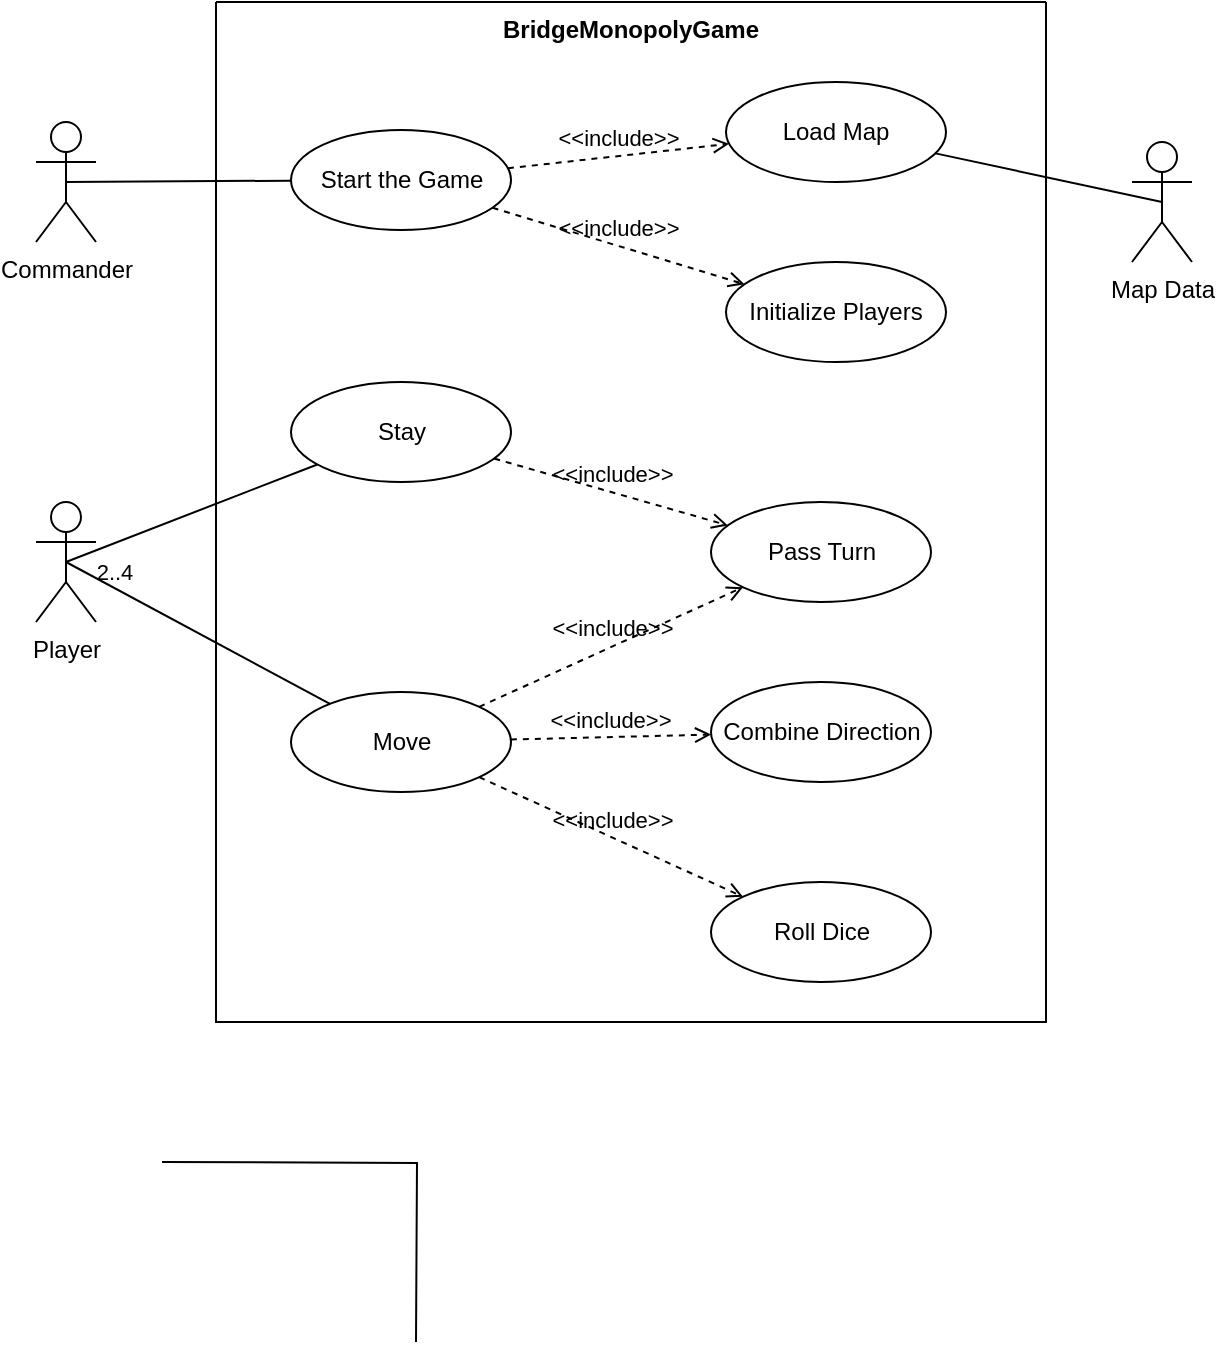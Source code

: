 <mxfile version="18.1.1" type="github" pages="2">
  <diagram id="WLTdoUCkIdi1xevVH06I" name="BridgeMonopolyGame">
    <mxGraphModel dx="697" dy="863" grid="1" gridSize="10" guides="1" tooltips="1" connect="1" arrows="1" fold="1" page="1" pageScale="1" pageWidth="850" pageHeight="1100" math="0" shadow="0">
      <root>
        <mxCell id="0" />
        <mxCell id="1" parent="0" />
        <mxCell id="pQvjBnQ6-1oKnFR016Xf-2" value="BridgeMonopolyGame" style="swimlane;startSize=0;verticalAlign=top;" parent="1" vertex="1">
          <mxGeometry x="155" y="190" width="415" height="510" as="geometry" />
        </mxCell>
        <mxCell id="Y3TsL9U6GZ3JC2LR3ddT-1" value="Start the Game" style="ellipse;whiteSpace=wrap;html=1;" parent="pQvjBnQ6-1oKnFR016Xf-2" vertex="1">
          <mxGeometry x="37.5" y="64" width="110" height="50" as="geometry" />
        </mxCell>
        <mxCell id="eE-FobYrLtEV6sO1N_ra-20" value="Move" style="ellipse;whiteSpace=wrap;html=1;" vertex="1" parent="pQvjBnQ6-1oKnFR016Xf-2">
          <mxGeometry x="37.5" y="345" width="110" height="50" as="geometry" />
        </mxCell>
        <mxCell id="eE-FobYrLtEV6sO1N_ra-21" value="Stay" style="ellipse;whiteSpace=wrap;html=1;" vertex="1" parent="pQvjBnQ6-1oKnFR016Xf-2">
          <mxGeometry x="37.5" y="190" width="110" height="50" as="geometry" />
        </mxCell>
        <mxCell id="eE-FobYrLtEV6sO1N_ra-23" value="Roll Dice" style="ellipse;whiteSpace=wrap;html=1;" vertex="1" parent="pQvjBnQ6-1oKnFR016Xf-2">
          <mxGeometry x="247.5" y="440" width="110" height="50" as="geometry" />
        </mxCell>
        <mxCell id="eE-FobYrLtEV6sO1N_ra-24" value="Combine Direction" style="ellipse;whiteSpace=wrap;html=1;" vertex="1" parent="pQvjBnQ6-1oKnFR016Xf-2">
          <mxGeometry x="247.5" y="340" width="110" height="50" as="geometry" />
        </mxCell>
        <mxCell id="eE-FobYrLtEV6sO1N_ra-25" value="Pass Turn" style="ellipse;whiteSpace=wrap;html=1;" vertex="1" parent="pQvjBnQ6-1oKnFR016Xf-2">
          <mxGeometry x="247.5" y="250" width="110" height="50" as="geometry" />
        </mxCell>
        <mxCell id="eE-FobYrLtEV6sO1N_ra-31" value="&amp;lt;&amp;lt;include&amp;gt;&amp;gt;" style="html=1;verticalAlign=bottom;labelBackgroundColor=none;endArrow=open;endFill=0;dashed=1;rounded=0;" edge="1" parent="pQvjBnQ6-1oKnFR016Xf-2" source="eE-FobYrLtEV6sO1N_ra-21" target="eE-FobYrLtEV6sO1N_ra-25">
          <mxGeometry width="160" relative="1" as="geometry">
            <mxPoint x="157.5" y="255" as="sourcePoint" />
            <mxPoint x="257.5" y="255" as="targetPoint" />
          </mxGeometry>
        </mxCell>
        <mxCell id="eE-FobYrLtEV6sO1N_ra-32" value="&amp;lt;&amp;lt;include&amp;gt;&amp;gt;" style="html=1;verticalAlign=bottom;labelBackgroundColor=none;endArrow=open;endFill=0;dashed=1;rounded=0;" edge="1" parent="pQvjBnQ6-1oKnFR016Xf-2" source="eE-FobYrLtEV6sO1N_ra-20" target="eE-FobYrLtEV6sO1N_ra-24">
          <mxGeometry width="160" relative="1" as="geometry">
            <mxPoint x="144.88" y="270.935" as="sourcePoint" />
            <mxPoint x="270.402" y="318.912" as="targetPoint" />
          </mxGeometry>
        </mxCell>
        <mxCell id="eE-FobYrLtEV6sO1N_ra-33" value="&amp;lt;&amp;lt;include&amp;gt;&amp;gt;" style="html=1;verticalAlign=bottom;labelBackgroundColor=none;endArrow=open;endFill=0;dashed=1;rounded=0;" edge="1" parent="pQvjBnQ6-1oKnFR016Xf-2" source="eE-FobYrLtEV6sO1N_ra-20" target="eE-FobYrLtEV6sO1N_ra-23">
          <mxGeometry width="160" relative="1" as="geometry">
            <mxPoint x="154.88" y="280.935" as="sourcePoint" />
            <mxPoint x="280.402" y="328.912" as="targetPoint" />
          </mxGeometry>
        </mxCell>
        <mxCell id="eE-FobYrLtEV6sO1N_ra-34" value="&amp;lt;&amp;lt;include&amp;gt;&amp;gt;" style="html=1;verticalAlign=bottom;labelBackgroundColor=none;endArrow=open;endFill=0;dashed=1;rounded=0;" edge="1" parent="pQvjBnQ6-1oKnFR016Xf-2" source="eE-FobYrLtEV6sO1N_ra-20" target="eE-FobYrLtEV6sO1N_ra-25">
          <mxGeometry width="160" relative="1" as="geometry">
            <mxPoint x="164.88" y="290.935" as="sourcePoint" />
            <mxPoint x="290.402" y="338.912" as="targetPoint" />
          </mxGeometry>
        </mxCell>
        <mxCell id="eE-FobYrLtEV6sO1N_ra-39" value="Load Map" style="ellipse;whiteSpace=wrap;html=1;" vertex="1" parent="pQvjBnQ6-1oKnFR016Xf-2">
          <mxGeometry x="255" y="40" width="110" height="50" as="geometry" />
        </mxCell>
        <mxCell id="eE-FobYrLtEV6sO1N_ra-43" value="&amp;lt;&amp;lt;include&amp;gt;&amp;gt;" style="html=1;verticalAlign=bottom;labelBackgroundColor=none;endArrow=open;endFill=0;dashed=1;rounded=0;" edge="1" parent="pQvjBnQ6-1oKnFR016Xf-2" source="Y3TsL9U6GZ3JC2LR3ddT-1" target="eE-FobYrLtEV6sO1N_ra-39">
          <mxGeometry width="160" relative="1" as="geometry">
            <mxPoint x="156.432" y="270.097" as="sourcePoint" />
            <mxPoint x="258.669" y="260.127" as="targetPoint" />
          </mxGeometry>
        </mxCell>
        <mxCell id="eE-FobYrLtEV6sO1N_ra-45" value="Initialize Players" style="ellipse;whiteSpace=wrap;html=1;" vertex="1" parent="pQvjBnQ6-1oKnFR016Xf-2">
          <mxGeometry x="255" y="130" width="110" height="50" as="geometry" />
        </mxCell>
        <mxCell id="eE-FobYrLtEV6sO1N_ra-46" value="&amp;lt;&amp;lt;include&amp;gt;&amp;gt;" style="html=1;verticalAlign=bottom;labelBackgroundColor=none;endArrow=open;endFill=0;dashed=1;rounded=0;" edge="1" parent="pQvjBnQ6-1oKnFR016Xf-2" source="Y3TsL9U6GZ3JC2LR3ddT-1" target="eE-FobYrLtEV6sO1N_ra-45">
          <mxGeometry width="160" relative="1" as="geometry">
            <mxPoint x="156.074" y="93.345" as="sourcePoint" />
            <mxPoint x="266.511" y="80.819" as="targetPoint" />
          </mxGeometry>
        </mxCell>
        <mxCell id="lde2wLMu5fv70pZ8jzg2-3" style="edgeStyle=orthogonalEdgeStyle;rounded=0;orthogonalLoop=1;jettySize=auto;html=1;endArrow=none;endFill=0;exitX=0.5;exitY=0.5;exitDx=0;exitDy=0;exitPerimeter=0;" parent="1" source="eE-FobYrLtEV6sO1N_ra-4" edge="1">
          <mxGeometry relative="1" as="geometry">
            <Array as="points" />
            <mxPoint x="128" y="770" as="sourcePoint" />
            <mxPoint x="255" y="860" as="targetPoint" />
          </mxGeometry>
        </mxCell>
        <mxCell id="lde2wLMu5fv70pZ8jzg2-4" value="Commander" style="shape=umlActor;verticalLabelPosition=bottom;verticalAlign=top;html=1;outlineConnect=0;" parent="1" vertex="1">
          <mxGeometry x="65" y="250" width="30" height="60" as="geometry" />
        </mxCell>
        <mxCell id="eE-FobYrLtEV6sO1N_ra-17" value="" style="endArrow=none;startArrow=none;endFill=0;startFill=0;html=1;verticalAlign=bottom;labelBackgroundColor=none;strokeWidth=1;startSize=8;rounded=0;exitX=0.5;exitY=0.5;exitDx=0;exitDy=0;exitPerimeter=0;" edge="1" parent="1" source="lde2wLMu5fv70pZ8jzg2-4" target="Y3TsL9U6GZ3JC2LR3ddT-1">
          <mxGeometry width="160" relative="1" as="geometry">
            <mxPoint x="60" y="270" as="sourcePoint" />
            <mxPoint x="256.615" y="339.634" as="targetPoint" />
          </mxGeometry>
        </mxCell>
        <mxCell id="eE-FobYrLtEV6sO1N_ra-40" value="Map Data" style="shape=umlActor;verticalLabelPosition=bottom;verticalAlign=top;html=1;" vertex="1" parent="1">
          <mxGeometry x="613" y="260" width="30" height="60" as="geometry" />
        </mxCell>
        <mxCell id="eE-FobYrLtEV6sO1N_ra-44" value="" style="endArrow=none;startArrow=none;endFill=0;startFill=0;html=1;verticalAlign=bottom;labelBackgroundColor=none;strokeWidth=1;startSize=8;rounded=0;entryX=0.5;entryY=0.5;entryDx=0;entryDy=0;entryPerimeter=0;" edge="1" parent="1" source="eE-FobYrLtEV6sO1N_ra-39" target="eE-FobYrLtEV6sO1N_ra-40">
          <mxGeometry width="160" relative="1" as="geometry">
            <mxPoint x="270" y="310.7" as="sourcePoint" />
            <mxPoint x="382.504" y="309.999" as="targetPoint" />
          </mxGeometry>
        </mxCell>
        <mxCell id="eE-FobYrLtEV6sO1N_ra-26" value="Player" style="shape=umlActor;verticalLabelPosition=bottom;verticalAlign=top;html=1;outlineConnect=0;" vertex="1" parent="1">
          <mxGeometry x="65" y="440" width="30" height="60" as="geometry" />
        </mxCell>
        <mxCell id="eE-FobYrLtEV6sO1N_ra-12" value="" style="endArrow=none;startArrow=none;endFill=0;startFill=0;html=1;verticalAlign=bottom;labelBackgroundColor=none;strokeWidth=1;startSize=8;rounded=0;exitX=0.5;exitY=0.5;exitDx=0;exitDy=0;exitPerimeter=0;" edge="1" parent="1" source="eE-FobYrLtEV6sO1N_ra-26" target="eE-FobYrLtEV6sO1N_ra-21">
          <mxGeometry width="160" relative="1" as="geometry">
            <mxPoint x="215" y="620" as="sourcePoint" />
            <mxPoint x="344.238" y="673.216" as="targetPoint" />
          </mxGeometry>
        </mxCell>
        <mxCell id="eE-FobYrLtEV6sO1N_ra-18" value="2..4" style="edgeLabel;html=1;align=center;verticalAlign=middle;resizable=0;points=[];" vertex="1" connectable="0" parent="eE-FobYrLtEV6sO1N_ra-12">
          <mxGeometry x="-0.654" relative="1" as="geometry">
            <mxPoint x="2" y="13" as="offset" />
          </mxGeometry>
        </mxCell>
        <mxCell id="eE-FobYrLtEV6sO1N_ra-28" value="" style="endArrow=none;startArrow=none;endFill=0;startFill=0;html=1;verticalAlign=bottom;labelBackgroundColor=none;strokeWidth=1;startSize=8;rounded=0;exitX=0.5;exitY=0.5;exitDx=0;exitDy=0;exitPerimeter=0;" edge="1" parent="1" source="eE-FobYrLtEV6sO1N_ra-26" target="eE-FobYrLtEV6sO1N_ra-20">
          <mxGeometry width="160" relative="1" as="geometry">
            <mxPoint x="75" y="560" as="sourcePoint" />
            <mxPoint x="225.398" y="465.3" as="targetPoint" />
          </mxGeometry>
        </mxCell>
      </root>
    </mxGraphModel>
  </diagram>
  <diagram id="RYy4CQak6TZI592JKkqK" name="MapDecoder">
    <mxGraphModel dx="1010" dy="1251" grid="1" gridSize="10" guides="1" tooltips="1" connect="1" arrows="1" fold="1" page="1" pageScale="1" pageWidth="827" pageHeight="1169" math="0" shadow="0">
      <root>
        <mxCell id="0" />
        <mxCell id="1" parent="0" />
        <mxCell id="4xjrsCaEGAsiob0l_N9V-1" value="User" style="shape=umlActor;verticalLabelPosition=bottom;verticalAlign=top;html=1;outlineConnect=0;" vertex="1" parent="1">
          <mxGeometry x="130" y="110" width="30" height="60" as="geometry" />
        </mxCell>
        <mxCell id="4xjrsCaEGAsiob0l_N9V-2" value="MapDecoder" style="swimlane;startSize=0;verticalAlign=top;" vertex="1" parent="1">
          <mxGeometry x="190" y="50" width="280" height="500" as="geometry" />
        </mxCell>
        <mxCell id="4xjrsCaEGAsiob0l_N9V-3" value="Use Case" style="ellipse;whiteSpace=wrap;html=1;" vertex="1" parent="4xjrsCaEGAsiob0l_N9V-2">
          <mxGeometry x="60" y="60" width="110" height="50" as="geometry" />
        </mxCell>
        <mxCell id="4xjrsCaEGAsiob0l_N9V-4" value="MapFile" style="shape=umlActor;verticalLabelPosition=bottom;verticalAlign=top;html=1;outlineConnect=0;" vertex="1" parent="1">
          <mxGeometry x="520" y="320" width="30" height="60" as="geometry" />
        </mxCell>
      </root>
    </mxGraphModel>
  </diagram>
</mxfile>
